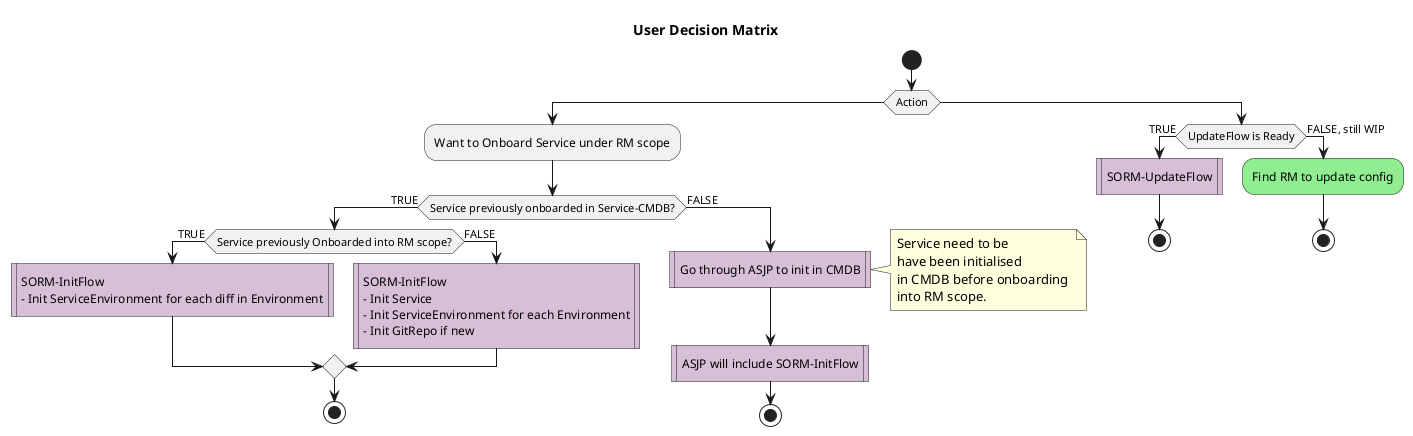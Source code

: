 @startuml

title User Decision Matrix

start

if(Action) then 
    :Want to Onboard Service under RM scope;
    if (Service previously onboarded in Service-CMDB?) then (TRUE)
        if(Service previously Onboarded into RM scope?) then (TRUE)
            #Thistle:SORM-InitFlow
            - Init ServiceEnvironment for each diff in Environment|
        else (FALSE)
            #Thistle:SORM-InitFlow
            - Init Service
            - Init ServiceEnvironment for each Environment
            - Init GitRepo if new|
        endif
        stop
    else (FALSE)
        #Thistle:Go through ASJP to init in CMDB|
        note right
            Service need to be 
            have been initialised
            in CMDB before onboarding 
            into RM scope.
        end note
        #Thistle:ASJP will include SORM-InitFlow|
        stop
    endif
else
    if(UpdateFlow is Ready) then (TRUE)
        #Thistle:SORM-UpdateFlow|
        stop
    else (FALSE, still WIP)
        #LightGreen:Find RM to update config;
        stop
    endif
endif

@enduml